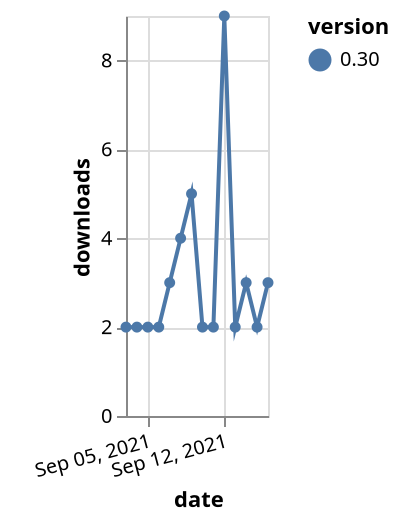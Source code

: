 {"$schema": "https://vega.github.io/schema/vega-lite/v5.json", "description": "A simple bar chart with embedded data.", "data": {"values": [{"date": "2021-09-03", "total": 2806, "delta": 2, "version": "0.30"}, {"date": "2021-09-04", "total": 2808, "delta": 2, "version": "0.30"}, {"date": "2021-09-05", "total": 2810, "delta": 2, "version": "0.30"}, {"date": "2021-09-06", "total": 2812, "delta": 2, "version": "0.30"}, {"date": "2021-09-07", "total": 2815, "delta": 3, "version": "0.30"}, {"date": "2021-09-08", "total": 2819, "delta": 4, "version": "0.30"}, {"date": "2021-09-09", "total": 2824, "delta": 5, "version": "0.30"}, {"date": "2021-09-10", "total": 2826, "delta": 2, "version": "0.30"}, {"date": "2021-09-11", "total": 2828, "delta": 2, "version": "0.30"}, {"date": "2021-09-12", "total": 2837, "delta": 9, "version": "0.30"}, {"date": "2021-09-13", "total": 2839, "delta": 2, "version": "0.30"}, {"date": "2021-09-14", "total": 2842, "delta": 3, "version": "0.30"}, {"date": "2021-09-15", "total": 2844, "delta": 2, "version": "0.30"}, {"date": "2021-09-16", "total": 2847, "delta": 3, "version": "0.30"}]}, "width": "container", "mark": {"type": "line", "point": {"filled": true}}, "encoding": {"x": {"field": "date", "type": "temporal", "timeUnit": "yearmonthdate", "title": "date", "axis": {"labelAngle": -15}}, "y": {"field": "delta", "type": "quantitative", "title": "downloads"}, "color": {"field": "version", "type": "nominal"}, "tooltip": {"field": "delta"}}}